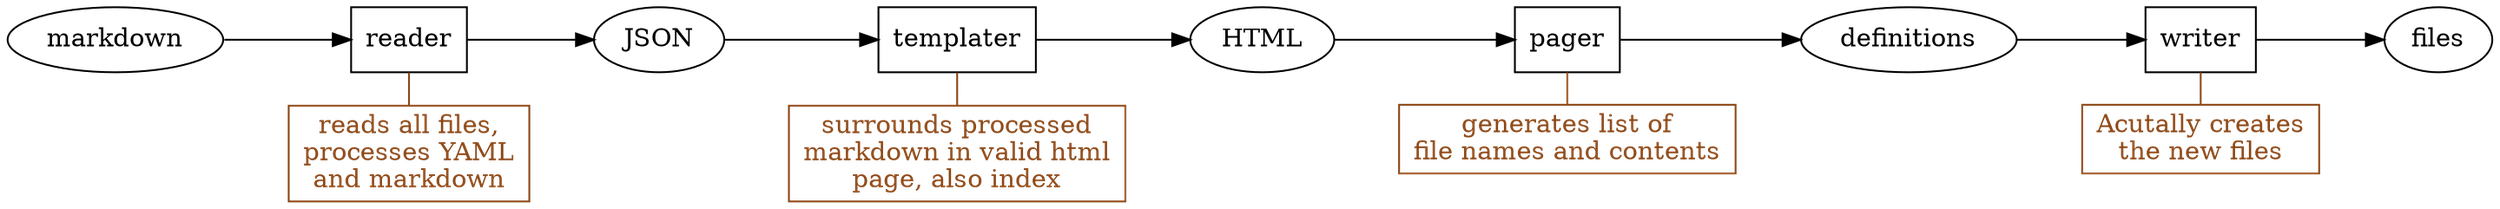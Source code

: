 digraph {
  rankdir = LR
  bgcolor=transparent
  markdown -> reader -> JSON -> templater -> HTML -> pager -> definitions -> writer -> files
  reader, templater, pager, writer [shape=box]

  reader -> readerdesc [color=chocolate4 arrowhead=none]
  readerdesc [shape=box color=chocolate4 fontcolor=chocolate4 label="reads all files,\nprocesses YAML\nand markdown"]
  {rank=same; readerdesc, reader}

  templater -> templaterdesc [color=chocolate4 arrowhead=none]
  templaterdesc [shape=box color=chocolate4 fontcolor=chocolate4 label="surrounds processed\nmarkdown in valid html\npage, also index"]
  {rank=same; templaterdesc, templater}

  pager -> pagerdesc [color=chocolate4 arrowhead=none]
  pagerdesc [shape=box color=chocolate4 fontcolor=chocolate4 label="generates list of\nfile names and contents"]
  {rank=same; pagerdesc, pager}

  writer -> writerdesc [color=chocolate4 arrowhead=none]
  writerdesc [shape=box color=chocolate4 fontcolor=chocolate4 label="Acutally creates\nthe new files"]
  {rank=same; writerdesc, writer}
}
